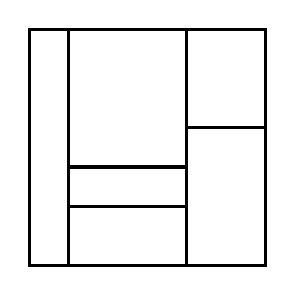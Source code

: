 \begin{tikzpicture}[very thick, scale=.5]
    \draw (0,0) rectangle (1,6);
    \draw (1,5/2) rectangle (4,6);
    \draw (1,3/2) rectangle (4,5/2);
    \draw (1,0) rectangle (4,3/2);
    \draw (4,7/2) rectangle (6,6);
    \draw (4,0) rectangle (6,7/2);
\end{tikzpicture}
